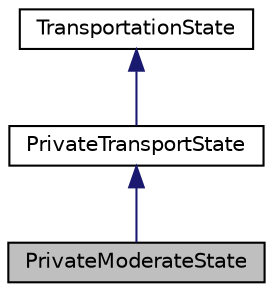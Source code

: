digraph "PrivateModerateState"
{
 // LATEX_PDF_SIZE
  edge [fontname="Helvetica",fontsize="10",labelfontname="Helvetica",labelfontsize="10"];
  node [fontname="Helvetica",fontsize="10",shape=record];
  Node1 [label="PrivateModerateState",height=0.2,width=0.4,color="black", fillcolor="grey75", style="filled", fontcolor="black",tooltip="Represents the moderate state of a private transport mode."];
  Node2 -> Node1 [dir="back",color="midnightblue",fontsize="10",style="solid",fontname="Helvetica"];
  Node2 [label="PrivateTransportState",height=0.2,width=0.4,color="black", fillcolor="white", style="filled",URL="$classPrivateTransportState.html",tooltip="Represents the state of private transport, managing state behavior and availability."];
  Node3 -> Node2 [dir="back",color="midnightblue",fontsize="10",style="solid",fontname="Helvetica"];
  Node3 [label="TransportationState",height=0.2,width=0.4,color="black", fillcolor="white", style="filled",URL="$classTransportationState.html",tooltip="Abstract base class representing the state of a mode of transport."];
}
